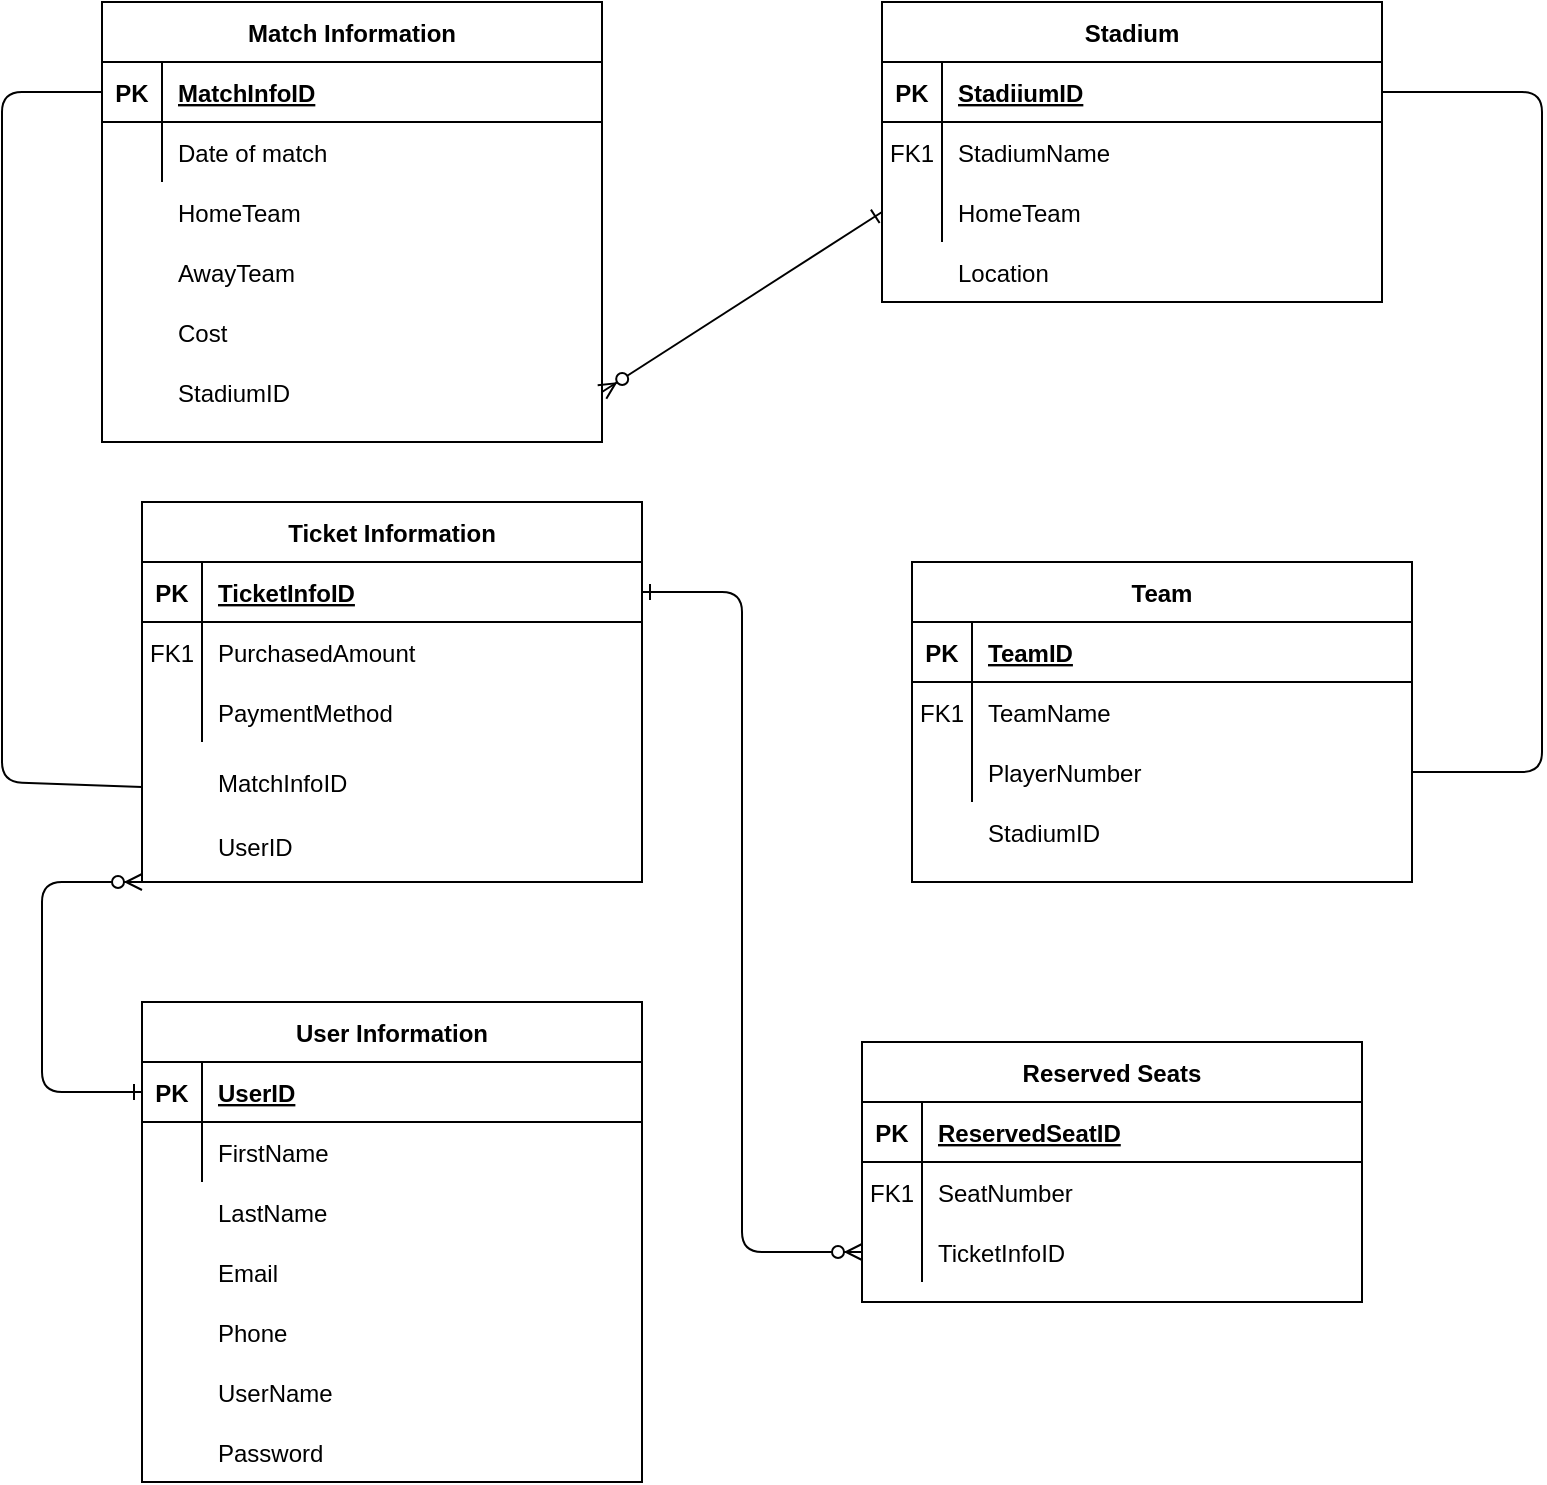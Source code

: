<mxfile version="13.6.9" type="device"><diagram id="R2lEEEUBdFMjLlhIrx00" name="Page-1"><mxGraphModel dx="926" dy="680" grid="1" gridSize="10" guides="1" tooltips="1" connect="1" arrows="1" fold="1" page="1" pageScale="1" pageWidth="850" pageHeight="1100" math="0" shadow="0" extFonts="Permanent Marker^https://fonts.googleapis.com/css?family=Permanent+Marker"><root><mxCell id="0"/><mxCell id="1" parent="0"/><mxCell id="eNjCxqyukiSn78hafzP5-50" value="" style="group" vertex="1" connectable="0" parent="1"><mxGeometry x="80" y="620" width="250" height="240" as="geometry"/></mxCell><mxCell id="eNjCxqyukiSn78hafzP5-37" value="User Information" style="shape=table;startSize=30;container=1;collapsible=1;childLayout=tableLayout;fixedRows=1;rowLines=0;fontStyle=1;align=center;resizeLast=1;" vertex="1" parent="eNjCxqyukiSn78hafzP5-50"><mxGeometry width="250" height="240" as="geometry"/></mxCell><mxCell id="eNjCxqyukiSn78hafzP5-38" value="" style="shape=partialRectangle;collapsible=0;dropTarget=0;pointerEvents=0;fillColor=none;points=[[0,0.5],[1,0.5]];portConstraint=eastwest;top=0;left=0;right=0;bottom=1;" vertex="1" parent="eNjCxqyukiSn78hafzP5-37"><mxGeometry y="30" width="250" height="30" as="geometry"/></mxCell><mxCell id="eNjCxqyukiSn78hafzP5-39" value="PK" style="shape=partialRectangle;overflow=hidden;connectable=0;fillColor=none;top=0;left=0;bottom=0;right=0;fontStyle=1;" vertex="1" parent="eNjCxqyukiSn78hafzP5-38"><mxGeometry width="30" height="30" as="geometry"/></mxCell><mxCell id="eNjCxqyukiSn78hafzP5-40" value="UserID" style="shape=partialRectangle;overflow=hidden;connectable=0;fillColor=none;top=0;left=0;bottom=0;right=0;align=left;spacingLeft=6;fontStyle=5;" vertex="1" parent="eNjCxqyukiSn78hafzP5-38"><mxGeometry x="30" width="220" height="30" as="geometry"/></mxCell><mxCell id="eNjCxqyukiSn78hafzP5-41" value="" style="shape=partialRectangle;collapsible=0;dropTarget=0;pointerEvents=0;fillColor=none;points=[[0,0.5],[1,0.5]];portConstraint=eastwest;top=0;left=0;right=0;bottom=0;" vertex="1" parent="eNjCxqyukiSn78hafzP5-37"><mxGeometry y="60" width="250" height="30" as="geometry"/></mxCell><mxCell id="eNjCxqyukiSn78hafzP5-42" value="" style="shape=partialRectangle;overflow=hidden;connectable=0;fillColor=none;top=0;left=0;bottom=0;right=0;" vertex="1" parent="eNjCxqyukiSn78hafzP5-41"><mxGeometry width="30" height="30" as="geometry"/></mxCell><mxCell id="eNjCxqyukiSn78hafzP5-43" value="FirstName" style="shape=partialRectangle;overflow=hidden;connectable=0;fillColor=none;top=0;left=0;bottom=0;right=0;align=left;spacingLeft=6;" vertex="1" parent="eNjCxqyukiSn78hafzP5-41"><mxGeometry x="30" width="220" height="30" as="geometry"/></mxCell><mxCell id="eNjCxqyukiSn78hafzP5-44" value="LastName" style="shape=partialRectangle;overflow=hidden;connectable=0;fillColor=none;top=0;left=0;bottom=0;right=0;align=left;spacingLeft=6;" vertex="1" parent="eNjCxqyukiSn78hafzP5-50"><mxGeometry x="30" y="90" width="220" height="30" as="geometry"/></mxCell><mxCell id="eNjCxqyukiSn78hafzP5-45" value="Email" style="shape=partialRectangle;overflow=hidden;connectable=0;fillColor=none;top=0;left=0;bottom=0;right=0;align=left;spacingLeft=6;" vertex="1" parent="eNjCxqyukiSn78hafzP5-50"><mxGeometry x="30" y="120" width="220" height="30" as="geometry"/></mxCell><mxCell id="eNjCxqyukiSn78hafzP5-46" value="Phone" style="shape=partialRectangle;overflow=hidden;connectable=0;fillColor=none;top=0;left=0;bottom=0;right=0;align=left;spacingLeft=6;" vertex="1" parent="eNjCxqyukiSn78hafzP5-50"><mxGeometry x="30" y="150" width="220" height="30" as="geometry"/></mxCell><mxCell id="eNjCxqyukiSn78hafzP5-47" value="UserName" style="shape=partialRectangle;overflow=hidden;connectable=0;fillColor=none;top=0;left=0;bottom=0;right=0;align=left;spacingLeft=6;" vertex="1" parent="eNjCxqyukiSn78hafzP5-50"><mxGeometry x="30" y="180" width="220" height="30" as="geometry"/></mxCell><mxCell id="eNjCxqyukiSn78hafzP5-48" value="Password" style="shape=partialRectangle;overflow=hidden;connectable=0;fillColor=none;top=0;left=0;bottom=0;right=0;align=left;spacingLeft=6;" vertex="1" parent="eNjCxqyukiSn78hafzP5-50"><mxGeometry x="30" y="210" width="220" height="30" as="geometry"/></mxCell><mxCell id="eNjCxqyukiSn78hafzP5-52" value="" style="group" vertex="1" connectable="0" parent="1"><mxGeometry x="440" y="640" width="250" height="130" as="geometry"/></mxCell><mxCell id="eNjCxqyukiSn78hafzP5-27" value="Reserved Seats" style="shape=table;startSize=30;container=1;collapsible=1;childLayout=tableLayout;fixedRows=1;rowLines=0;fontStyle=1;align=center;resizeLast=1;" vertex="1" parent="eNjCxqyukiSn78hafzP5-52"><mxGeometry width="250" height="130" as="geometry"/></mxCell><mxCell id="eNjCxqyukiSn78hafzP5-28" value="" style="shape=partialRectangle;collapsible=0;dropTarget=0;pointerEvents=0;fillColor=none;points=[[0,0.5],[1,0.5]];portConstraint=eastwest;top=0;left=0;right=0;bottom=1;" vertex="1" parent="eNjCxqyukiSn78hafzP5-27"><mxGeometry y="30" width="250" height="30" as="geometry"/></mxCell><mxCell id="eNjCxqyukiSn78hafzP5-29" value="PK" style="shape=partialRectangle;overflow=hidden;connectable=0;fillColor=none;top=0;left=0;bottom=0;right=0;fontStyle=1;" vertex="1" parent="eNjCxqyukiSn78hafzP5-28"><mxGeometry width="30" height="30" as="geometry"/></mxCell><mxCell id="eNjCxqyukiSn78hafzP5-30" value="ReservedSeatID" style="shape=partialRectangle;overflow=hidden;connectable=0;fillColor=none;top=0;left=0;bottom=0;right=0;align=left;spacingLeft=6;fontStyle=5;" vertex="1" parent="eNjCxqyukiSn78hafzP5-28"><mxGeometry x="30" width="220" height="30" as="geometry"/></mxCell><mxCell id="eNjCxqyukiSn78hafzP5-31" value="" style="shape=partialRectangle;collapsible=0;dropTarget=0;pointerEvents=0;fillColor=none;points=[[0,0.5],[1,0.5]];portConstraint=eastwest;top=0;left=0;right=0;bottom=0;" vertex="1" parent="eNjCxqyukiSn78hafzP5-27"><mxGeometry y="60" width="250" height="30" as="geometry"/></mxCell><mxCell id="eNjCxqyukiSn78hafzP5-32" value="FK1" style="shape=partialRectangle;overflow=hidden;connectable=0;fillColor=none;top=0;left=0;bottom=0;right=0;" vertex="1" parent="eNjCxqyukiSn78hafzP5-31"><mxGeometry width="30" height="30" as="geometry"/></mxCell><mxCell id="eNjCxqyukiSn78hafzP5-33" value="SeatNumber" style="shape=partialRectangle;overflow=hidden;connectable=0;fillColor=none;top=0;left=0;bottom=0;right=0;align=left;spacingLeft=6;" vertex="1" parent="eNjCxqyukiSn78hafzP5-31"><mxGeometry x="30" width="220" height="30" as="geometry"/></mxCell><mxCell id="eNjCxqyukiSn78hafzP5-34" value="" style="shape=partialRectangle;collapsible=0;dropTarget=0;pointerEvents=0;fillColor=none;points=[[0,0.5],[1,0.5]];portConstraint=eastwest;top=0;left=0;right=0;bottom=0;" vertex="1" parent="eNjCxqyukiSn78hafzP5-27"><mxGeometry y="90" width="250" height="30" as="geometry"/></mxCell><mxCell id="eNjCxqyukiSn78hafzP5-35" value="" style="shape=partialRectangle;overflow=hidden;connectable=0;fillColor=none;top=0;left=0;bottom=0;right=0;" vertex="1" parent="eNjCxqyukiSn78hafzP5-34"><mxGeometry width="30" height="30" as="geometry"/></mxCell><mxCell id="eNjCxqyukiSn78hafzP5-36" value="TicketInfoID" style="shape=partialRectangle;overflow=hidden;connectable=0;fillColor=none;top=0;left=0;bottom=0;right=0;align=left;spacingLeft=6;" vertex="1" parent="eNjCxqyukiSn78hafzP5-34"><mxGeometry x="30" width="220" height="30" as="geometry"/></mxCell><mxCell id="eNjCxqyukiSn78hafzP5-53" value="" style="group" vertex="1" connectable="0" parent="1"><mxGeometry x="465" y="400" width="250" height="160" as="geometry"/></mxCell><mxCell id="C-vyLk0tnHw3VtMMgP7b-13" value="Team" style="shape=table;startSize=30;container=1;collapsible=1;childLayout=tableLayout;fixedRows=1;rowLines=0;fontStyle=1;align=center;resizeLast=1;" parent="eNjCxqyukiSn78hafzP5-53" vertex="1"><mxGeometry width="250" height="160" as="geometry"/></mxCell><mxCell id="C-vyLk0tnHw3VtMMgP7b-14" value="" style="shape=partialRectangle;collapsible=0;dropTarget=0;pointerEvents=0;fillColor=none;points=[[0,0.5],[1,0.5]];portConstraint=eastwest;top=0;left=0;right=0;bottom=1;" parent="C-vyLk0tnHw3VtMMgP7b-13" vertex="1"><mxGeometry y="30" width="250" height="30" as="geometry"/></mxCell><mxCell id="C-vyLk0tnHw3VtMMgP7b-15" value="PK" style="shape=partialRectangle;overflow=hidden;connectable=0;fillColor=none;top=0;left=0;bottom=0;right=0;fontStyle=1;" parent="C-vyLk0tnHw3VtMMgP7b-14" vertex="1"><mxGeometry width="30" height="30" as="geometry"/></mxCell><mxCell id="C-vyLk0tnHw3VtMMgP7b-16" value="TeamID" style="shape=partialRectangle;overflow=hidden;connectable=0;fillColor=none;top=0;left=0;bottom=0;right=0;align=left;spacingLeft=6;fontStyle=5;" parent="C-vyLk0tnHw3VtMMgP7b-14" vertex="1"><mxGeometry x="30" width="220" height="30" as="geometry"/></mxCell><mxCell id="C-vyLk0tnHw3VtMMgP7b-17" value="" style="shape=partialRectangle;collapsible=0;dropTarget=0;pointerEvents=0;fillColor=none;points=[[0,0.5],[1,0.5]];portConstraint=eastwest;top=0;left=0;right=0;bottom=0;" parent="C-vyLk0tnHw3VtMMgP7b-13" vertex="1"><mxGeometry y="60" width="250" height="30" as="geometry"/></mxCell><mxCell id="C-vyLk0tnHw3VtMMgP7b-18" value="FK1" style="shape=partialRectangle;overflow=hidden;connectable=0;fillColor=none;top=0;left=0;bottom=0;right=0;" parent="C-vyLk0tnHw3VtMMgP7b-17" vertex="1"><mxGeometry width="30" height="30" as="geometry"/></mxCell><mxCell id="C-vyLk0tnHw3VtMMgP7b-19" value="TeamName" style="shape=partialRectangle;overflow=hidden;connectable=0;fillColor=none;top=0;left=0;bottom=0;right=0;align=left;spacingLeft=6;" parent="C-vyLk0tnHw3VtMMgP7b-17" vertex="1"><mxGeometry x="30" width="220" height="30" as="geometry"/></mxCell><mxCell id="C-vyLk0tnHw3VtMMgP7b-20" value="" style="shape=partialRectangle;collapsible=0;dropTarget=0;pointerEvents=0;fillColor=none;points=[[0,0.5],[1,0.5]];portConstraint=eastwest;top=0;left=0;right=0;bottom=0;" parent="C-vyLk0tnHw3VtMMgP7b-13" vertex="1"><mxGeometry y="90" width="250" height="30" as="geometry"/></mxCell><mxCell id="C-vyLk0tnHw3VtMMgP7b-21" value="" style="shape=partialRectangle;overflow=hidden;connectable=0;fillColor=none;top=0;left=0;bottom=0;right=0;" parent="C-vyLk0tnHw3VtMMgP7b-20" vertex="1"><mxGeometry width="30" height="30" as="geometry"/></mxCell><mxCell id="C-vyLk0tnHw3VtMMgP7b-22" value="PlayerNumber" style="shape=partialRectangle;overflow=hidden;connectable=0;fillColor=none;top=0;left=0;bottom=0;right=0;align=left;spacingLeft=6;" parent="C-vyLk0tnHw3VtMMgP7b-20" vertex="1"><mxGeometry x="30" width="220" height="30" as="geometry"/></mxCell><mxCell id="eNjCxqyukiSn78hafzP5-15" value="StadiumID" style="shape=partialRectangle;overflow=hidden;connectable=0;fillColor=none;top=0;left=0;bottom=0;right=0;align=left;spacingLeft=6;" vertex="1" parent="eNjCxqyukiSn78hafzP5-53"><mxGeometry x="30" y="120" width="220" height="30" as="geometry"/></mxCell><mxCell id="eNjCxqyukiSn78hafzP5-54" value="" style="group" vertex="1" connectable="0" parent="1"><mxGeometry x="60" y="120" width="250" height="220" as="geometry"/></mxCell><mxCell id="C-vyLk0tnHw3VtMMgP7b-23" value="Match Information" style="shape=table;startSize=30;container=1;collapsible=1;childLayout=tableLayout;fixedRows=1;rowLines=0;fontStyle=1;align=center;resizeLast=1;" parent="eNjCxqyukiSn78hafzP5-54" vertex="1"><mxGeometry width="250" height="220" as="geometry"/></mxCell><mxCell id="C-vyLk0tnHw3VtMMgP7b-24" value="" style="shape=partialRectangle;collapsible=0;dropTarget=0;pointerEvents=0;fillColor=none;points=[[0,0.5],[1,0.5]];portConstraint=eastwest;top=0;left=0;right=0;bottom=1;" parent="C-vyLk0tnHw3VtMMgP7b-23" vertex="1"><mxGeometry y="30" width="250" height="30" as="geometry"/></mxCell><mxCell id="C-vyLk0tnHw3VtMMgP7b-25" value="PK" style="shape=partialRectangle;overflow=hidden;connectable=0;fillColor=none;top=0;left=0;bottom=0;right=0;fontStyle=1;" parent="C-vyLk0tnHw3VtMMgP7b-24" vertex="1"><mxGeometry width="30" height="30" as="geometry"/></mxCell><mxCell id="C-vyLk0tnHw3VtMMgP7b-26" value="MatchInfoID" style="shape=partialRectangle;overflow=hidden;connectable=0;fillColor=none;top=0;left=0;bottom=0;right=0;align=left;spacingLeft=6;fontStyle=5;" parent="C-vyLk0tnHw3VtMMgP7b-24" vertex="1"><mxGeometry x="30" width="220" height="30" as="geometry"/></mxCell><mxCell id="C-vyLk0tnHw3VtMMgP7b-27" value="" style="shape=partialRectangle;collapsible=0;dropTarget=0;pointerEvents=0;fillColor=none;points=[[0,0.5],[1,0.5]];portConstraint=eastwest;top=0;left=0;right=0;bottom=0;" parent="C-vyLk0tnHw3VtMMgP7b-23" vertex="1"><mxGeometry y="60" width="250" height="30" as="geometry"/></mxCell><mxCell id="C-vyLk0tnHw3VtMMgP7b-28" value="" style="shape=partialRectangle;overflow=hidden;connectable=0;fillColor=none;top=0;left=0;bottom=0;right=0;" parent="C-vyLk0tnHw3VtMMgP7b-27" vertex="1"><mxGeometry width="30" height="30" as="geometry"/></mxCell><mxCell id="C-vyLk0tnHw3VtMMgP7b-29" value="Date of match" style="shape=partialRectangle;overflow=hidden;connectable=0;fillColor=none;top=0;left=0;bottom=0;right=0;align=left;spacingLeft=6;" parent="C-vyLk0tnHw3VtMMgP7b-27" vertex="1"><mxGeometry x="30" width="220" height="30" as="geometry"/></mxCell><mxCell id="eNjCxqyukiSn78hafzP5-1" value="" style="shape=partialRectangle;collapsible=0;dropTarget=0;pointerEvents=0;fillColor=none;points=[[0,0.5],[1,0.5]];portConstraint=eastwest;top=0;left=0;right=0;bottom=0;" vertex="1" parent="eNjCxqyukiSn78hafzP5-54"><mxGeometry y="90" width="250" height="30" as="geometry"/></mxCell><mxCell id="eNjCxqyukiSn78hafzP5-2" value="" style="shape=partialRectangle;overflow=hidden;connectable=0;fillColor=none;top=0;left=0;bottom=0;right=0;" vertex="1" parent="eNjCxqyukiSn78hafzP5-1"><mxGeometry width="30" height="30" as="geometry"/></mxCell><mxCell id="eNjCxqyukiSn78hafzP5-3" value="HomeTeam" style="shape=partialRectangle;overflow=hidden;connectable=0;fillColor=none;top=0;left=0;bottom=0;right=0;align=left;spacingLeft=6;" vertex="1" parent="eNjCxqyukiSn78hafzP5-1"><mxGeometry x="30" width="220" height="30" as="geometry"/></mxCell><mxCell id="eNjCxqyukiSn78hafzP5-4" value="" style="shape=partialRectangle;collapsible=0;dropTarget=0;pointerEvents=0;fillColor=none;points=[[0,0.5],[1,0.5]];portConstraint=eastwest;top=0;left=0;right=0;bottom=0;" vertex="1" parent="eNjCxqyukiSn78hafzP5-54"><mxGeometry y="120" width="250" height="30" as="geometry"/></mxCell><mxCell id="eNjCxqyukiSn78hafzP5-5" value="" style="shape=partialRectangle;overflow=hidden;connectable=0;fillColor=none;top=0;left=0;bottom=0;right=0;" vertex="1" parent="eNjCxqyukiSn78hafzP5-4"><mxGeometry width="30" height="30" as="geometry"/></mxCell><mxCell id="eNjCxqyukiSn78hafzP5-6" value="AwayTeam" style="shape=partialRectangle;overflow=hidden;connectable=0;fillColor=none;top=0;left=0;bottom=0;right=0;align=left;spacingLeft=6;" vertex="1" parent="eNjCxqyukiSn78hafzP5-4"><mxGeometry x="30" width="220" height="30" as="geometry"/></mxCell><mxCell id="eNjCxqyukiSn78hafzP5-7" value="" style="shape=partialRectangle;collapsible=0;dropTarget=0;pointerEvents=0;fillColor=none;points=[[0,0.5],[1,0.5]];portConstraint=eastwest;top=0;left=0;right=0;bottom=0;" vertex="1" parent="eNjCxqyukiSn78hafzP5-54"><mxGeometry y="150" width="250" height="30" as="geometry"/></mxCell><mxCell id="eNjCxqyukiSn78hafzP5-8" value="" style="shape=partialRectangle;overflow=hidden;connectable=0;fillColor=none;top=0;left=0;bottom=0;right=0;" vertex="1" parent="eNjCxqyukiSn78hafzP5-7"><mxGeometry width="30" height="30" as="geometry"/></mxCell><mxCell id="eNjCxqyukiSn78hafzP5-9" value="Cost" style="shape=partialRectangle;overflow=hidden;connectable=0;fillColor=none;top=0;left=0;bottom=0;right=0;align=left;spacingLeft=6;" vertex="1" parent="eNjCxqyukiSn78hafzP5-7"><mxGeometry x="30" width="220" height="30" as="geometry"/></mxCell><mxCell id="eNjCxqyukiSn78hafzP5-10" value="" style="shape=partialRectangle;collapsible=0;dropTarget=0;pointerEvents=0;fillColor=none;points=[[0,0.5],[1,0.5]];portConstraint=eastwest;top=0;left=0;right=0;bottom=0;" vertex="1" parent="eNjCxqyukiSn78hafzP5-54"><mxGeometry y="180" width="250" height="30" as="geometry"/></mxCell><mxCell id="eNjCxqyukiSn78hafzP5-11" value="" style="shape=partialRectangle;overflow=hidden;connectable=0;fillColor=none;top=0;left=0;bottom=0;right=0;" vertex="1" parent="eNjCxqyukiSn78hafzP5-10"><mxGeometry width="30" height="30" as="geometry"/></mxCell><mxCell id="eNjCxqyukiSn78hafzP5-12" value="StadiumID" style="shape=partialRectangle;overflow=hidden;connectable=0;fillColor=none;top=0;left=0;bottom=0;right=0;align=left;spacingLeft=6;" vertex="1" parent="eNjCxqyukiSn78hafzP5-10"><mxGeometry x="30" width="220" height="30" as="geometry"/></mxCell><mxCell id="eNjCxqyukiSn78hafzP5-55" value="" style="group" vertex="1" connectable="0" parent="1"><mxGeometry x="450" y="120" width="250" height="150" as="geometry"/></mxCell><mxCell id="C-vyLk0tnHw3VtMMgP7b-2" value="Stadium" style="shape=table;startSize=30;container=1;collapsible=1;childLayout=tableLayout;fixedRows=1;rowLines=0;fontStyle=1;align=center;resizeLast=1;" parent="eNjCxqyukiSn78hafzP5-55" vertex="1"><mxGeometry width="250" height="150" as="geometry"/></mxCell><mxCell id="C-vyLk0tnHw3VtMMgP7b-3" value="" style="shape=partialRectangle;collapsible=0;dropTarget=0;pointerEvents=0;fillColor=none;points=[[0,0.5],[1,0.5]];portConstraint=eastwest;top=0;left=0;right=0;bottom=1;" parent="C-vyLk0tnHw3VtMMgP7b-2" vertex="1"><mxGeometry y="30" width="250" height="30" as="geometry"/></mxCell><mxCell id="C-vyLk0tnHw3VtMMgP7b-4" value="PK" style="shape=partialRectangle;overflow=hidden;connectable=0;fillColor=none;top=0;left=0;bottom=0;right=0;fontStyle=1;" parent="C-vyLk0tnHw3VtMMgP7b-3" vertex="1"><mxGeometry width="30" height="30" as="geometry"/></mxCell><mxCell id="C-vyLk0tnHw3VtMMgP7b-5" value="StadiiumID" style="shape=partialRectangle;overflow=hidden;connectable=0;fillColor=none;top=0;left=0;bottom=0;right=0;align=left;spacingLeft=6;fontStyle=5;" parent="C-vyLk0tnHw3VtMMgP7b-3" vertex="1"><mxGeometry x="30" width="220" height="30" as="geometry"/></mxCell><mxCell id="C-vyLk0tnHw3VtMMgP7b-6" value="" style="shape=partialRectangle;collapsible=0;dropTarget=0;pointerEvents=0;fillColor=none;points=[[0,0.5],[1,0.5]];portConstraint=eastwest;top=0;left=0;right=0;bottom=0;" parent="C-vyLk0tnHw3VtMMgP7b-2" vertex="1"><mxGeometry y="60" width="250" height="30" as="geometry"/></mxCell><mxCell id="C-vyLk0tnHw3VtMMgP7b-7" value="FK1" style="shape=partialRectangle;overflow=hidden;connectable=0;fillColor=none;top=0;left=0;bottom=0;right=0;" parent="C-vyLk0tnHw3VtMMgP7b-6" vertex="1"><mxGeometry width="30" height="30" as="geometry"/></mxCell><mxCell id="C-vyLk0tnHw3VtMMgP7b-8" value="StadiumName" style="shape=partialRectangle;overflow=hidden;connectable=0;fillColor=none;top=0;left=0;bottom=0;right=0;align=left;spacingLeft=6;" parent="C-vyLk0tnHw3VtMMgP7b-6" vertex="1"><mxGeometry x="30" width="220" height="30" as="geometry"/></mxCell><mxCell id="C-vyLk0tnHw3VtMMgP7b-9" value="" style="shape=partialRectangle;collapsible=0;dropTarget=0;pointerEvents=0;fillColor=none;points=[[0,0.5],[1,0.5]];portConstraint=eastwest;top=0;left=0;right=0;bottom=0;" parent="C-vyLk0tnHw3VtMMgP7b-2" vertex="1"><mxGeometry y="90" width="250" height="30" as="geometry"/></mxCell><mxCell id="C-vyLk0tnHw3VtMMgP7b-10" value="" style="shape=partialRectangle;overflow=hidden;connectable=0;fillColor=none;top=0;left=0;bottom=0;right=0;" parent="C-vyLk0tnHw3VtMMgP7b-9" vertex="1"><mxGeometry width="30" height="30" as="geometry"/></mxCell><mxCell id="C-vyLk0tnHw3VtMMgP7b-11" value="HomeTeam" style="shape=partialRectangle;overflow=hidden;connectable=0;fillColor=none;top=0;left=0;bottom=0;right=0;align=left;spacingLeft=6;" parent="C-vyLk0tnHw3VtMMgP7b-9" vertex="1"><mxGeometry x="30" width="220" height="30" as="geometry"/></mxCell><mxCell id="eNjCxqyukiSn78hafzP5-13" value="Location" style="shape=partialRectangle;overflow=hidden;connectable=0;fillColor=none;top=0;left=0;bottom=0;right=0;align=left;spacingLeft=6;" vertex="1" parent="eNjCxqyukiSn78hafzP5-55"><mxGeometry x="30" y="120" width="220" height="30" as="geometry"/></mxCell><mxCell id="C-vyLk0tnHw3VtMMgP7b-1" value="" style="endArrow=ERzeroToMany;startArrow=ERone;endFill=1;startFill=0;entryX=1;entryY=0.5;entryDx=0;entryDy=0;exitX=0;exitY=0.5;exitDx=0;exitDy=0;" parent="1" source="C-vyLk0tnHw3VtMMgP7b-9" target="eNjCxqyukiSn78hafzP5-10" edge="1"><mxGeometry width="100" height="100" relative="1" as="geometry"><mxPoint x="340" y="720" as="sourcePoint"/><mxPoint x="440" y="620" as="targetPoint"/></mxGeometry></mxCell><mxCell id="eNjCxqyukiSn78hafzP5-57" value="" style="endArrow=none;html=1;entryX=1;entryY=0.5;entryDx=0;entryDy=0;exitX=1;exitY=0.5;exitDx=0;exitDy=0;" edge="1" parent="1" source="C-vyLk0tnHw3VtMMgP7b-20" target="C-vyLk0tnHw3VtMMgP7b-3"><mxGeometry width="50" height="50" relative="1" as="geometry"><mxPoint x="310" y="460" as="sourcePoint"/><mxPoint x="360" y="410" as="targetPoint"/><Array as="points"><mxPoint x="780" y="505"/><mxPoint x="780" y="165"/></Array></mxGeometry></mxCell><mxCell id="eNjCxqyukiSn78hafzP5-61" value="" style="endArrow=ERzeroToMany;startArrow=ERone;endFill=1;startFill=0;exitX=0;exitY=0.5;exitDx=0;exitDy=0;entryX=0;entryY=1;entryDx=0;entryDy=0;" edge="1" parent="1" source="eNjCxqyukiSn78hafzP5-38" target="eNjCxqyukiSn78hafzP5-16"><mxGeometry width="100" height="100" relative="1" as="geometry"><mxPoint x="170" y="590" as="sourcePoint"/><mxPoint x="90" y="560" as="targetPoint"/><Array as="points"><mxPoint x="30" y="665"/><mxPoint x="30" y="560"/></Array></mxGeometry></mxCell><mxCell id="eNjCxqyukiSn78hafzP5-62" value="" style="endArrow=none;html=1;entryX=0;entryY=0.5;entryDx=0;entryDy=0;exitX=0;exitY=0.75;exitDx=0;exitDy=0;" edge="1" parent="1" source="eNjCxqyukiSn78hafzP5-16" target="C-vyLk0tnHw3VtMMgP7b-24"><mxGeometry width="50" height="50" relative="1" as="geometry"><mxPoint x="50" y="510" as="sourcePoint"/><mxPoint x="130" y="160" as="targetPoint"/><Array as="points"><mxPoint x="10" y="510"/><mxPoint x="10" y="165"/></Array></mxGeometry></mxCell><mxCell id="eNjCxqyukiSn78hafzP5-63" value="" style="group" vertex="1" connectable="0" parent="1"><mxGeometry x="80" y="370" width="250" height="190.002" as="geometry"/></mxCell><mxCell id="eNjCxqyukiSn78hafzP5-59" value="" style="group" vertex="1" connectable="0" parent="eNjCxqyukiSn78hafzP5-63"><mxGeometry width="250" height="190.002" as="geometry"/></mxCell><mxCell id="eNjCxqyukiSn78hafzP5-49" value="" style="group" vertex="1" connectable="0" parent="eNjCxqyukiSn78hafzP5-59"><mxGeometry width="250" height="190.002" as="geometry"/></mxCell><mxCell id="eNjCxqyukiSn78hafzP5-16" value="Ticket Information" style="shape=table;startSize=30;container=1;collapsible=1;childLayout=tableLayout;fixedRows=1;rowLines=0;fontStyle=1;align=center;resizeLast=1;" vertex="1" parent="eNjCxqyukiSn78hafzP5-49"><mxGeometry width="250" height="190" as="geometry"/></mxCell><mxCell id="eNjCxqyukiSn78hafzP5-17" value="" style="shape=partialRectangle;collapsible=0;dropTarget=0;pointerEvents=0;fillColor=none;points=[[0,0.5],[1,0.5]];portConstraint=eastwest;top=0;left=0;right=0;bottom=1;" vertex="1" parent="eNjCxqyukiSn78hafzP5-16"><mxGeometry y="30" width="250" height="30" as="geometry"/></mxCell><mxCell id="eNjCxqyukiSn78hafzP5-18" value="PK" style="shape=partialRectangle;overflow=hidden;connectable=0;fillColor=none;top=0;left=0;bottom=0;right=0;fontStyle=1;" vertex="1" parent="eNjCxqyukiSn78hafzP5-17"><mxGeometry width="30" height="30" as="geometry"/></mxCell><mxCell id="eNjCxqyukiSn78hafzP5-19" value="TicketInfoID" style="shape=partialRectangle;overflow=hidden;connectable=0;fillColor=none;top=0;left=0;bottom=0;right=0;align=left;spacingLeft=6;fontStyle=5;" vertex="1" parent="eNjCxqyukiSn78hafzP5-17"><mxGeometry x="30" width="220" height="30" as="geometry"/></mxCell><mxCell id="eNjCxqyukiSn78hafzP5-20" value="" style="shape=partialRectangle;collapsible=0;dropTarget=0;pointerEvents=0;fillColor=none;points=[[0,0.5],[1,0.5]];portConstraint=eastwest;top=0;left=0;right=0;bottom=0;" vertex="1" parent="eNjCxqyukiSn78hafzP5-16"><mxGeometry y="60" width="250" height="30" as="geometry"/></mxCell><mxCell id="eNjCxqyukiSn78hafzP5-21" value="FK1" style="shape=partialRectangle;overflow=hidden;connectable=0;fillColor=none;top=0;left=0;bottom=0;right=0;" vertex="1" parent="eNjCxqyukiSn78hafzP5-20"><mxGeometry width="30" height="30" as="geometry"/></mxCell><mxCell id="eNjCxqyukiSn78hafzP5-22" value="PurchasedAmount" style="shape=partialRectangle;overflow=hidden;connectable=0;fillColor=none;top=0;left=0;bottom=0;right=0;align=left;spacingLeft=6;" vertex="1" parent="eNjCxqyukiSn78hafzP5-20"><mxGeometry x="30" width="220" height="30" as="geometry"/></mxCell><mxCell id="eNjCxqyukiSn78hafzP5-23" value="" style="shape=partialRectangle;collapsible=0;dropTarget=0;pointerEvents=0;fillColor=none;points=[[0,0.5],[1,0.5]];portConstraint=eastwest;top=0;left=0;right=0;bottom=0;" vertex="1" parent="eNjCxqyukiSn78hafzP5-16"><mxGeometry y="90" width="250" height="30" as="geometry"/></mxCell><mxCell id="eNjCxqyukiSn78hafzP5-24" value="" style="shape=partialRectangle;overflow=hidden;connectable=0;fillColor=none;top=0;left=0;bottom=0;right=0;" vertex="1" parent="eNjCxqyukiSn78hafzP5-23"><mxGeometry width="30" height="30" as="geometry"/></mxCell><mxCell id="eNjCxqyukiSn78hafzP5-25" value="PaymentMethod" style="shape=partialRectangle;overflow=hidden;connectable=0;fillColor=none;top=0;left=0;bottom=0;right=0;align=left;spacingLeft=6;" vertex="1" parent="eNjCxqyukiSn78hafzP5-23"><mxGeometry x="30" width="220" height="30" as="geometry"/></mxCell><mxCell id="eNjCxqyukiSn78hafzP5-26" value="MatchInfoID" style="shape=partialRectangle;overflow=hidden;connectable=0;fillColor=none;top=0;left=0;bottom=0;right=0;align=left;spacingLeft=6;" vertex="1" parent="eNjCxqyukiSn78hafzP5-49"><mxGeometry x="30" y="121.998" width="220" height="35.625" as="geometry"/></mxCell><mxCell id="eNjCxqyukiSn78hafzP5-58" value="UserID" style="shape=partialRectangle;overflow=hidden;connectable=0;fillColor=none;top=0;left=0;bottom=0;right=0;align=left;spacingLeft=6;" vertex="1" parent="eNjCxqyukiSn78hafzP5-49"><mxGeometry x="30" y="154.377" width="220" height="35.625" as="geometry"/></mxCell><mxCell id="eNjCxqyukiSn78hafzP5-64" value="" style="endArrow=ERzeroToMany;startArrow=ERone;endFill=1;startFill=0;exitX=1;exitY=0.5;exitDx=0;exitDy=0;entryX=0;entryY=0.5;entryDx=0;entryDy=0;" edge="1" parent="1" source="eNjCxqyukiSn78hafzP5-17" target="eNjCxqyukiSn78hafzP5-34"><mxGeometry width="100" height="100" relative="1" as="geometry"><mxPoint x="90" y="675" as="sourcePoint"/><mxPoint x="90" y="570" as="targetPoint"/><Array as="points"><mxPoint x="380" y="415"/><mxPoint x="380" y="745"/></Array></mxGeometry></mxCell></root></mxGraphModel></diagram></mxfile>